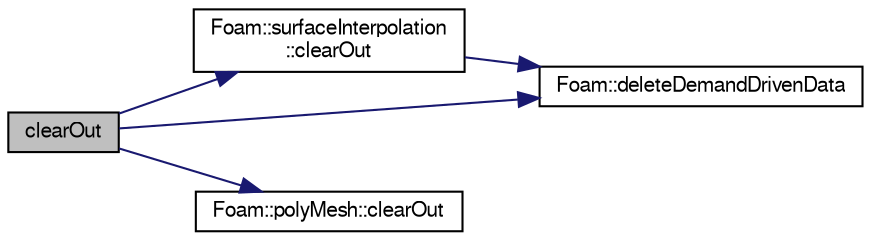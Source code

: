 digraph "clearOut"
{
  bgcolor="transparent";
  edge [fontname="FreeSans",fontsize="10",labelfontname="FreeSans",labelfontsize="10"];
  node [fontname="FreeSans",fontsize="10",shape=record];
  rankdir="LR";
  Node1 [label="clearOut",height=0.2,width=0.4,color="black", fillcolor="grey75", style="filled" fontcolor="black"];
  Node1 -> Node2 [color="midnightblue",fontsize="10",style="solid",fontname="FreeSans"];
  Node2 [label="Foam::surfaceInterpolation\l::clearOut",height=0.2,width=0.4,color="black",URL="$a02414.html#af320697688df08f1438d37a86bcaf25d",tooltip="Clear all geometry and addressing. "];
  Node2 -> Node3 [color="midnightblue",fontsize="10",style="solid",fontname="FreeSans"];
  Node3 [label="Foam::deleteDemandDrivenData",height=0.2,width=0.4,color="black",URL="$a10237.html#a676ff999562d389fd174d693e17d230a"];
  Node1 -> Node4 [color="midnightblue",fontsize="10",style="solid",fontname="FreeSans"];
  Node4 [label="Foam::polyMesh::clearOut",height=0.2,width=0.4,color="black",URL="$a01861.html#af320697688df08f1438d37a86bcaf25d",tooltip="Clear all geometry and addressing unnecessary for CFD. "];
  Node1 -> Node3 [color="midnightblue",fontsize="10",style="solid",fontname="FreeSans"];
}
